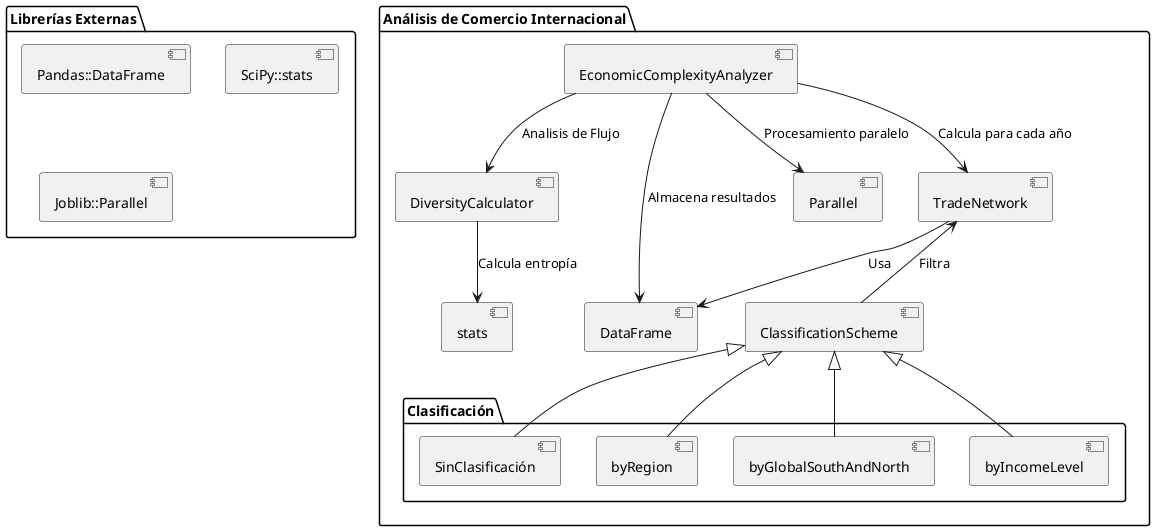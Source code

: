 @startuml

'TODO: cambiar todo a español y también el código'

package "Análisis de Comercio Internacional" {
    [ClassificationScheme] -up-> [TradeNetwork] : "Filtra"

    [EconomicComplexityAnalyzer] --> [TradeNetwork] : "Calcula para cada año"
    [EconomicComplexityAnalyzer] --> [DiversityCalculator] : "Analisis de Flujo"

    package "Clasificación" {
        [ClassificationScheme] <|-- [SinClasificación]
        [ClassificationScheme] <|-- [byRegion]
        [ClassificationScheme] <|-- [byGlobalSouthAndNorth]
        [ClassificationScheme] <|-- [byIncomeLevel]
    }

    [TradeNetwork] --> [DataFrame] : "Usa"
    [DiversityCalculator] --> [stats] : "Calcula entropía"
    [EconomicComplexityAnalyzer] --> [Parallel] : "Procesamiento paralelo"
    [EconomicComplexityAnalyzer] --> [DataFrame] : "Almacena resultados"

}

package "Librerías Externas" {
    [Pandas::DataFrame]
    [SciPy::stats]
    [Joblib::Parallel]
}

@enduml
